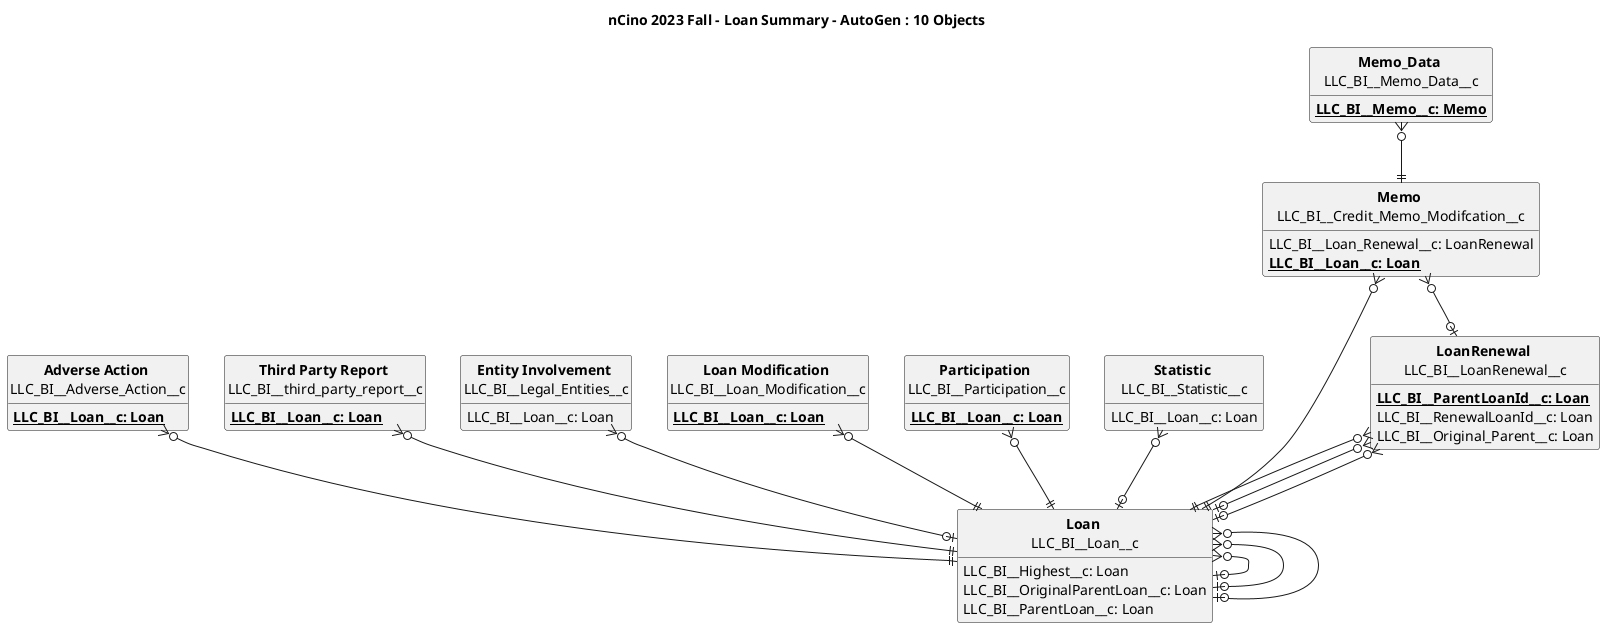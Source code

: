 @startuml
'https://plantuml.com/class-diagram

title nCino 2023 Fall - Loan Summary - AutoGen : 10 Objects

'skinparam classBorderThickness 0

hide circle
hide empty methods
hide empty fields


entity AdverseAction as "<b>Adverse Action</b> \nLLC_BI__Adverse_Action__c"  {
<u><b>LLC_BI__Loan__c: Loan</b></u>
}
entity ThirdPartyReport as "<b>Third Party Report</b> \nLLC_BI__third_party_report__c"  {
<u><b>LLC_BI__Loan__c: Loan</b></u>
}
entity EntityInvolvement as "<b>Entity Involvement</b> \nLLC_BI__Legal_Entities__c"  {
LLC_BI__Loan__c: Loan
}
entity Loan as "<b>Loan</b> \nLLC_BI__Loan__c"  {
LLC_BI__Highest__c: Loan
LLC_BI__OriginalParentLoan__c: Loan
LLC_BI__ParentLoan__c: Loan
}
entity LoanModification as "<b>Loan Modification</b> \nLLC_BI__Loan_Modification__c"  {
<u><b>LLC_BI__Loan__c: Loan</b></u>
}
entity Participation as "<b>Participation</b> \nLLC_BI__Participation__c"  {
<u><b>LLC_BI__Loan__c: Loan</b></u>
}
entity Statistic as "<b>Statistic</b> \nLLC_BI__Statistic__c"  {
LLC_BI__Loan__c: Loan
}
entity LoanRenewal as "<b>LoanRenewal</b> \nLLC_BI__LoanRenewal__c"  {
<u><b>LLC_BI__ParentLoanId__c: Loan</b></u>
LLC_BI__RenewalLoanId__c: Loan
LLC_BI__Original_Parent__c: Loan
}
entity Memo as "<b>Memo</b> \nLLC_BI__Credit_Memo_Modifcation__c"  {
LLC_BI__Loan_Renewal__c: LoanRenewal
<u><b>LLC_BI__Loan__c: Loan</b></u>
}
entity Memo_Data as "<b>Memo_Data</b> \nLLC_BI__Memo_Data__c"  {
<u><b>LLC_BI__Memo__c: Memo</b></u>
}

LoanRenewal }o--|| Loan
LoanRenewal }o--o| Loan
LoanRenewal }o--o| Loan
Memo }o--o| LoanRenewal
Memo }o--|| Loan
LoanModification }o--|| Loan
ThirdPartyReport }o--|| Loan
EntityInvolvement }o--o| Loan
Statistic }o--o| Loan
Loan }o--o| Loan
Loan }o--o| Loan
Loan }o--o| Loan
Memo_Data }o--|| Memo
Participation }o--|| Loan
AdverseAction }o--|| Loan

@enduml
